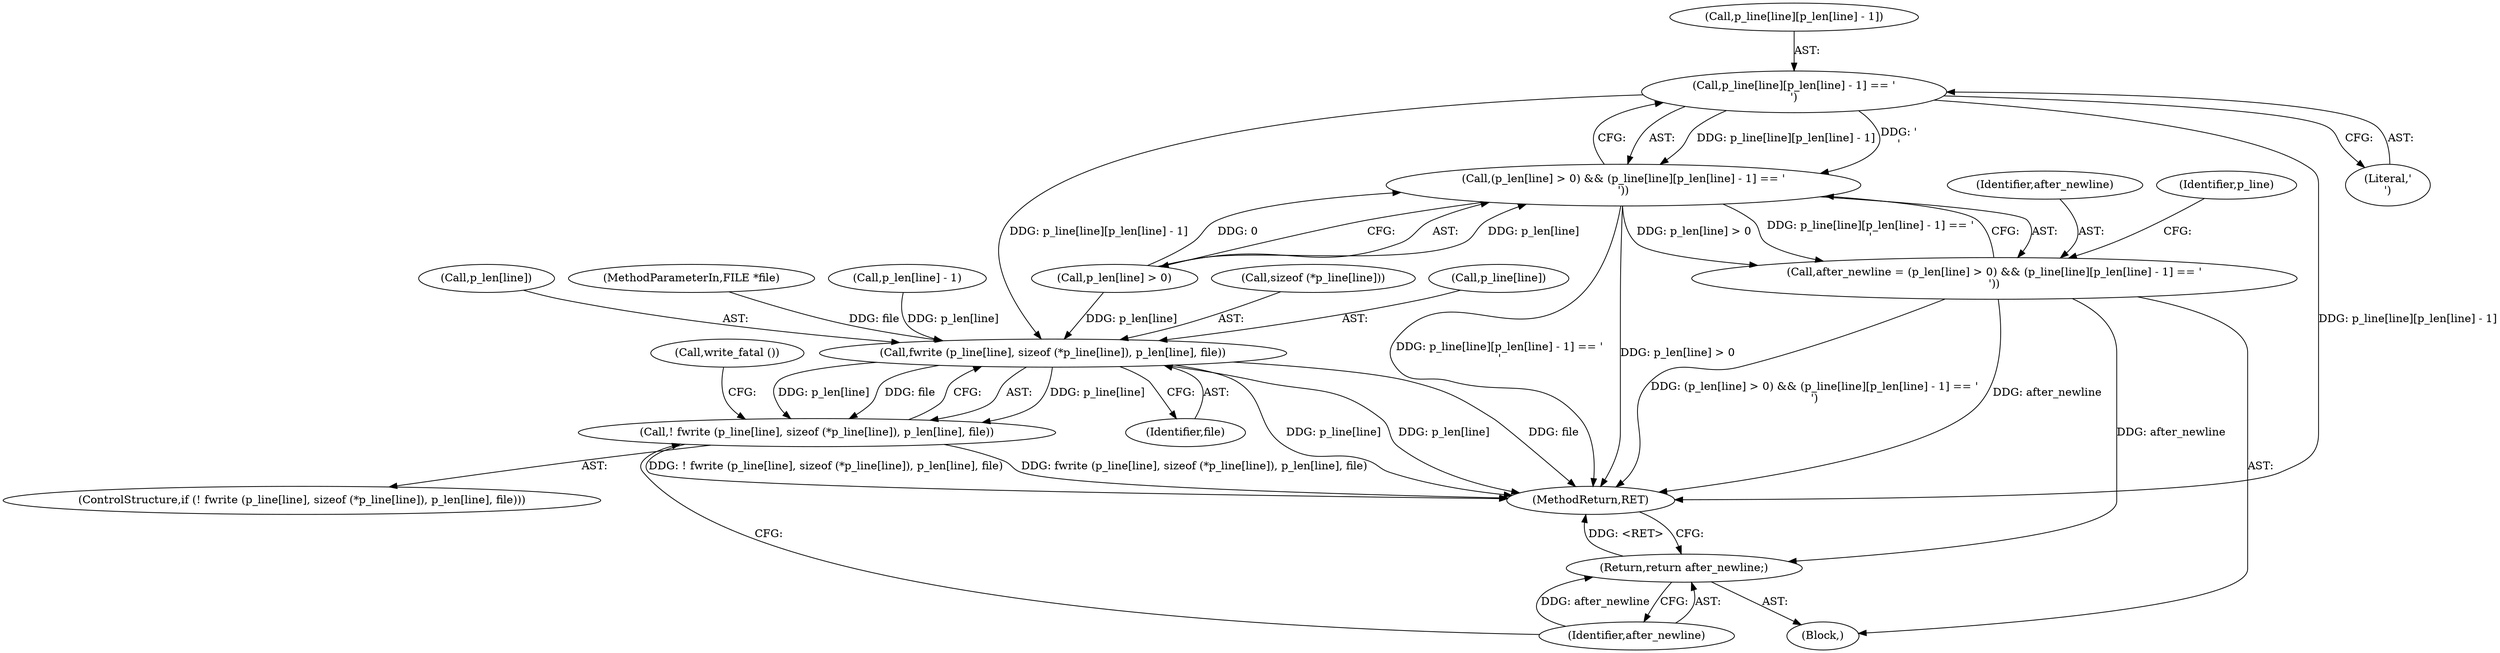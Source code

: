 digraph "0_savannah_a0d7fe4589651c64bd16ddaaa634030bb0455866@array" {
"1000113" [label="(Call,p_line[line][p_len[line] - 1] == '\n')"];
"1000107" [label="(Call,(p_len[line] > 0) && (p_line[line][p_len[line] - 1] == '\n'))"];
"1000105" [label="(Call,after_newline = (p_len[line] > 0) && (p_line[line][p_len[line] - 1] == '\n'))"];
"1000140" [label="(Return,return after_newline;)"];
"1000126" [label="(Call,fwrite (p_line[line], sizeof (*p_line[line]), p_len[line], file))"];
"1000125" [label="(Call,! fwrite (p_line[line], sizeof (*p_line[line]), p_len[line], file))"];
"1000105" [label="(Call,after_newline = (p_len[line] > 0) && (p_line[line][p_len[line] - 1] == '\n'))"];
"1000123" [label="(Literal,'\n')"];
"1000113" [label="(Call,p_line[line][p_len[line] - 1] == '\n')"];
"1000130" [label="(Call,sizeof (*p_line[line]))"];
"1000142" [label="(MethodReturn,RET)"];
"1000140" [label="(Return,return after_newline;)"];
"1000124" [label="(ControlStructure,if (! fwrite (p_line[line], sizeof (*p_line[line]), p_len[line], file)))"];
"1000114" [label="(Call,p_line[line][p_len[line] - 1])"];
"1000126" [label="(Call,fwrite (p_line[line], sizeof (*p_line[line]), p_len[line], file))"];
"1000127" [label="(Call,p_line[line])"];
"1000125" [label="(Call,! fwrite (p_line[line], sizeof (*p_line[line]), p_len[line], file))"];
"1000138" [label="(Identifier,file)"];
"1000108" [label="(Call,p_len[line] > 0)"];
"1000135" [label="(Call,p_len[line])"];
"1000128" [label="(Identifier,p_line)"];
"1000139" [label="(Call,write_fatal ())"];
"1000106" [label="(Identifier,after_newline)"];
"1000102" [label="(MethodParameterIn,FILE *file)"];
"1000141" [label="(Identifier,after_newline)"];
"1000107" [label="(Call,(p_len[line] > 0) && (p_line[line][p_len[line] - 1] == '\n'))"];
"1000118" [label="(Call,p_len[line] - 1)"];
"1000103" [label="(Block,)"];
"1000113" -> "1000107"  [label="AST: "];
"1000113" -> "1000123"  [label="CFG: "];
"1000114" -> "1000113"  [label="AST: "];
"1000123" -> "1000113"  [label="AST: "];
"1000107" -> "1000113"  [label="CFG: "];
"1000113" -> "1000142"  [label="DDG: p_line[line][p_len[line] - 1]"];
"1000113" -> "1000107"  [label="DDG: p_line[line][p_len[line] - 1]"];
"1000113" -> "1000107"  [label="DDG: '\n'"];
"1000113" -> "1000126"  [label="DDG: p_line[line][p_len[line] - 1]"];
"1000107" -> "1000105"  [label="AST: "];
"1000107" -> "1000108"  [label="CFG: "];
"1000108" -> "1000107"  [label="AST: "];
"1000105" -> "1000107"  [label="CFG: "];
"1000107" -> "1000142"  [label="DDG: p_len[line] > 0"];
"1000107" -> "1000142"  [label="DDG: p_line[line][p_len[line] - 1] == '\n'"];
"1000107" -> "1000105"  [label="DDG: p_len[line] > 0"];
"1000107" -> "1000105"  [label="DDG: p_line[line][p_len[line] - 1] == '\n'"];
"1000108" -> "1000107"  [label="DDG: p_len[line]"];
"1000108" -> "1000107"  [label="DDG: 0"];
"1000105" -> "1000103"  [label="AST: "];
"1000106" -> "1000105"  [label="AST: "];
"1000128" -> "1000105"  [label="CFG: "];
"1000105" -> "1000142"  [label="DDG: (p_len[line] > 0) && (p_line[line][p_len[line] - 1] == '\n')"];
"1000105" -> "1000142"  [label="DDG: after_newline"];
"1000105" -> "1000140"  [label="DDG: after_newline"];
"1000140" -> "1000103"  [label="AST: "];
"1000140" -> "1000141"  [label="CFG: "];
"1000141" -> "1000140"  [label="AST: "];
"1000142" -> "1000140"  [label="CFG: "];
"1000140" -> "1000142"  [label="DDG: <RET>"];
"1000141" -> "1000140"  [label="DDG: after_newline"];
"1000126" -> "1000125"  [label="AST: "];
"1000126" -> "1000138"  [label="CFG: "];
"1000127" -> "1000126"  [label="AST: "];
"1000130" -> "1000126"  [label="AST: "];
"1000135" -> "1000126"  [label="AST: "];
"1000138" -> "1000126"  [label="AST: "];
"1000125" -> "1000126"  [label="CFG: "];
"1000126" -> "1000142"  [label="DDG: p_line[line]"];
"1000126" -> "1000142"  [label="DDG: file"];
"1000126" -> "1000142"  [label="DDG: p_len[line]"];
"1000126" -> "1000125"  [label="DDG: p_line[line]"];
"1000126" -> "1000125"  [label="DDG: p_len[line]"];
"1000126" -> "1000125"  [label="DDG: file"];
"1000118" -> "1000126"  [label="DDG: p_len[line]"];
"1000108" -> "1000126"  [label="DDG: p_len[line]"];
"1000102" -> "1000126"  [label="DDG: file"];
"1000125" -> "1000124"  [label="AST: "];
"1000139" -> "1000125"  [label="CFG: "];
"1000141" -> "1000125"  [label="CFG: "];
"1000125" -> "1000142"  [label="DDG: ! fwrite (p_line[line], sizeof (*p_line[line]), p_len[line], file)"];
"1000125" -> "1000142"  [label="DDG: fwrite (p_line[line], sizeof (*p_line[line]), p_len[line], file)"];
}
